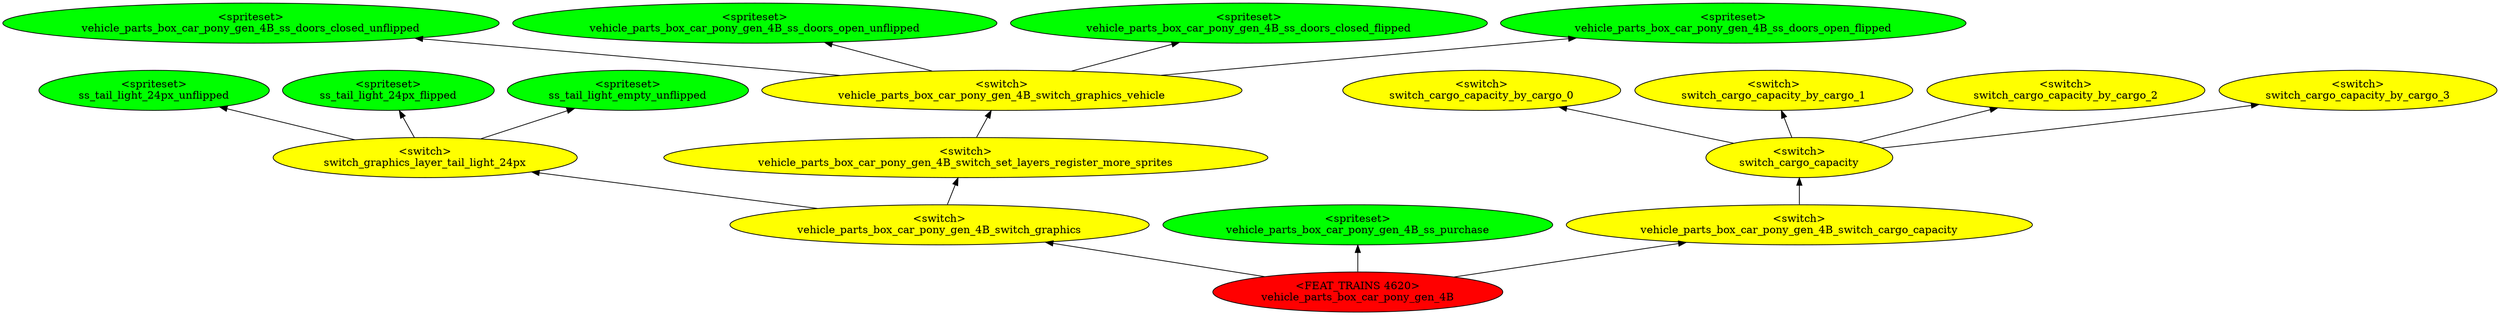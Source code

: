 digraph {
rankdir="BT"
ss_tail_light_24px_unflipped [fillcolor=green style="filled" label="<spriteset>\nss_tail_light_24px_unflipped"]
ss_tail_light_24px_flipped [fillcolor=green style="filled" label="<spriteset>\nss_tail_light_24px_flipped"]
ss_tail_light_empty_unflipped [fillcolor=green style="filled" label="<spriteset>\nss_tail_light_empty_unflipped"]
switch_graphics_layer_tail_light_24px [fillcolor=yellow style="filled" label="<switch>\nswitch_graphics_layer_tail_light_24px"]
switch_cargo_capacity_by_cargo_0 [fillcolor=yellow style="filled" label="<switch>\nswitch_cargo_capacity_by_cargo_0"]
switch_cargo_capacity_by_cargo_1 [fillcolor=yellow style="filled" label="<switch>\nswitch_cargo_capacity_by_cargo_1"]
switch_cargo_capacity_by_cargo_2 [fillcolor=yellow style="filled" label="<switch>\nswitch_cargo_capacity_by_cargo_2"]
switch_cargo_capacity_by_cargo_3 [fillcolor=yellow style="filled" label="<switch>\nswitch_cargo_capacity_by_cargo_3"]
switch_cargo_capacity [fillcolor=yellow style="filled" label="<switch>\nswitch_cargo_capacity"]
vehicle_parts_box_car_pony_gen_4B_ss_doors_closed_unflipped [fillcolor=green style="filled" label="<spriteset>\nvehicle_parts_box_car_pony_gen_4B_ss_doors_closed_unflipped"]
vehicle_parts_box_car_pony_gen_4B_ss_doors_open_unflipped [fillcolor=green style="filled" label="<spriteset>\nvehicle_parts_box_car_pony_gen_4B_ss_doors_open_unflipped"]
vehicle_parts_box_car_pony_gen_4B_ss_doors_closed_flipped [fillcolor=green style="filled" label="<spriteset>\nvehicle_parts_box_car_pony_gen_4B_ss_doors_closed_flipped"]
vehicle_parts_box_car_pony_gen_4B_ss_doors_open_flipped [fillcolor=green style="filled" label="<spriteset>\nvehicle_parts_box_car_pony_gen_4B_ss_doors_open_flipped"]
vehicle_parts_box_car_pony_gen_4B_switch_graphics_vehicle [fillcolor=yellow style="filled" label="<switch>\nvehicle_parts_box_car_pony_gen_4B_switch_graphics_vehicle"]
vehicle_parts_box_car_pony_gen_4B_switch_set_layers_register_more_sprites [fillcolor=yellow style="filled" label="<switch>\nvehicle_parts_box_car_pony_gen_4B_switch_set_layers_register_more_sprites"]
vehicle_parts_box_car_pony_gen_4B_switch_graphics [fillcolor=yellow style="filled" label="<switch>\nvehicle_parts_box_car_pony_gen_4B_switch_graphics"]
vehicle_parts_box_car_pony_gen_4B_ss_purchase [fillcolor=green style="filled" label="<spriteset>\nvehicle_parts_box_car_pony_gen_4B_ss_purchase"]
vehicle_parts_box_car_pony_gen_4B_switch_cargo_capacity [fillcolor=yellow style="filled" label="<switch>\nvehicle_parts_box_car_pony_gen_4B_switch_cargo_capacity"]
vehicle_parts_box_car_pony_gen_4B [fillcolor=red style="filled" label="<FEAT_TRAINS 4620>\nvehicle_parts_box_car_pony_gen_4B"]
vehicle_parts_box_car_pony_gen_4B->vehicle_parts_box_car_pony_gen_4B_switch_graphics
vehicle_parts_box_car_pony_gen_4B_switch_graphics->switch_graphics_layer_tail_light_24px
switch_graphics_layer_tail_light_24px->ss_tail_light_empty_unflipped
vehicle_parts_box_car_pony_gen_4B->vehicle_parts_box_car_pony_gen_4B_switch_cargo_capacity
vehicle_parts_box_car_pony_gen_4B_switch_graphics_vehicle->vehicle_parts_box_car_pony_gen_4B_ss_doors_open_unflipped
switch_cargo_capacity->switch_cargo_capacity_by_cargo_1
switch_graphics_layer_tail_light_24px->ss_tail_light_24px_unflipped
vehicle_parts_box_car_pony_gen_4B_switch_graphics->vehicle_parts_box_car_pony_gen_4B_switch_set_layers_register_more_sprites
switch_graphics_layer_tail_light_24px->ss_tail_light_24px_flipped
vehicle_parts_box_car_pony_gen_4B_switch_set_layers_register_more_sprites->vehicle_parts_box_car_pony_gen_4B_switch_graphics_vehicle
switch_cargo_capacity->switch_cargo_capacity_by_cargo_3
switch_cargo_capacity->switch_cargo_capacity_by_cargo_0
vehicle_parts_box_car_pony_gen_4B_switch_graphics_vehicle->vehicle_parts_box_car_pony_gen_4B_ss_doors_closed_flipped
vehicle_parts_box_car_pony_gen_4B_switch_graphics_vehicle->vehicle_parts_box_car_pony_gen_4B_ss_doors_closed_unflipped
vehicle_parts_box_car_pony_gen_4B_switch_graphics_vehicle->vehicle_parts_box_car_pony_gen_4B_ss_doors_open_flipped
vehicle_parts_box_car_pony_gen_4B_switch_cargo_capacity->switch_cargo_capacity
switch_cargo_capacity->switch_cargo_capacity_by_cargo_2
vehicle_parts_box_car_pony_gen_4B->vehicle_parts_box_car_pony_gen_4B_ss_purchase
}
